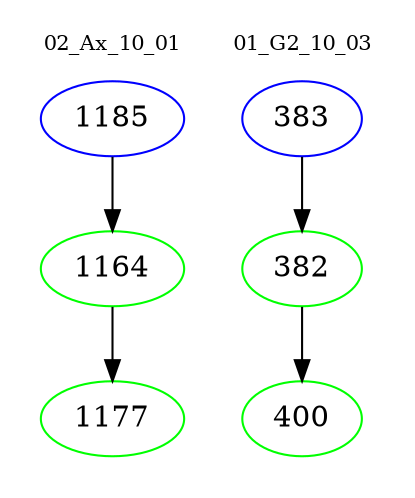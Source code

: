 digraph{
subgraph cluster_0 {
color = white
label = "02_Ax_10_01";
fontsize=10;
T0_1185 [label="1185", color="blue"]
T0_1185 -> T0_1164 [color="black"]
T0_1164 [label="1164", color="green"]
T0_1164 -> T0_1177 [color="black"]
T0_1177 [label="1177", color="green"]
}
subgraph cluster_1 {
color = white
label = "01_G2_10_03";
fontsize=10;
T1_383 [label="383", color="blue"]
T1_383 -> T1_382 [color="black"]
T1_382 [label="382", color="green"]
T1_382 -> T1_400 [color="black"]
T1_400 [label="400", color="green"]
}
}
